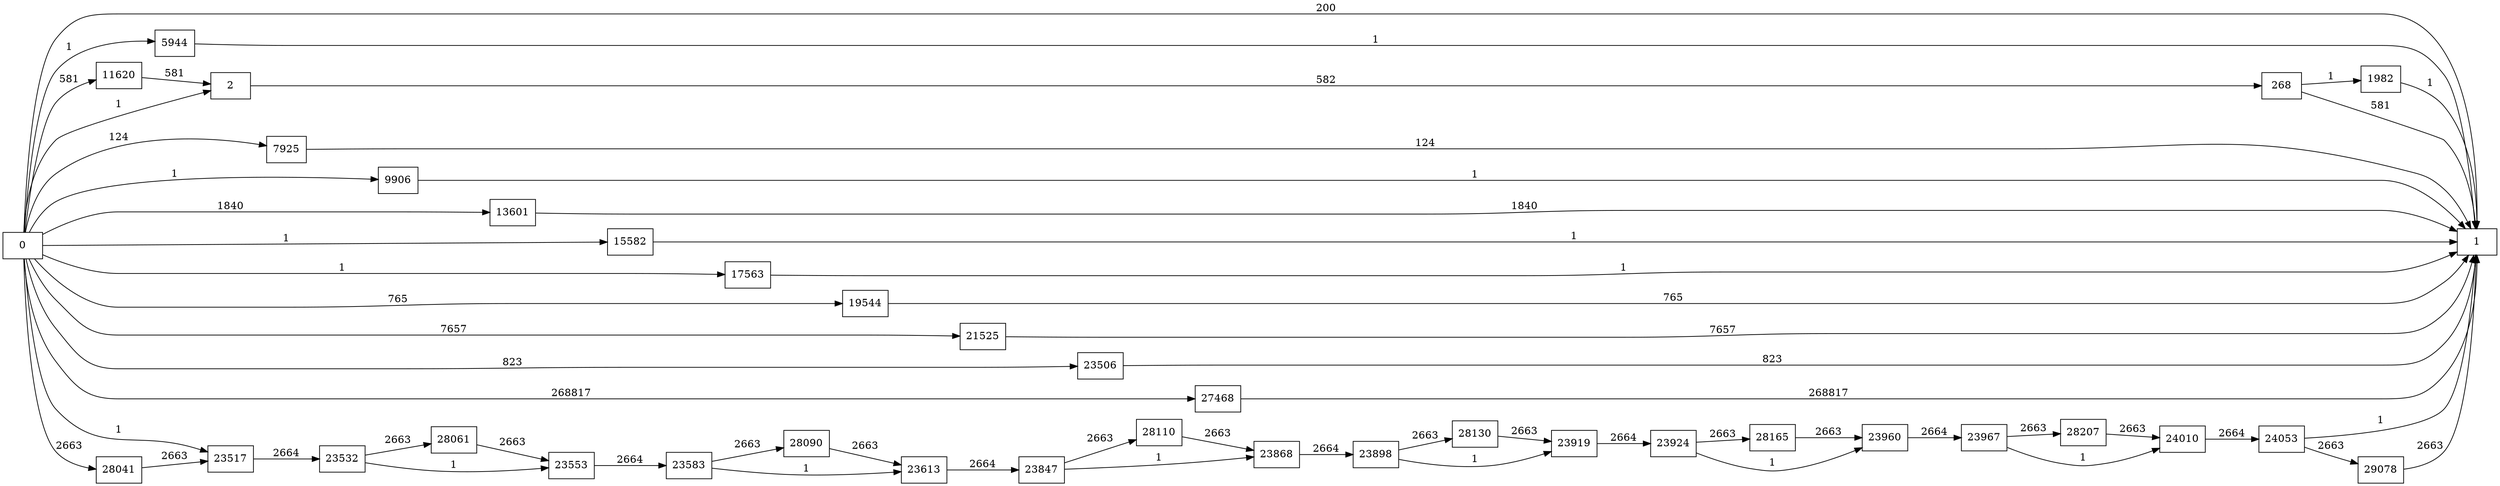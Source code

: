 digraph {
	graph [rankdir=LR]
	node [shape=rectangle]
	2 -> 268 [label=582]
	268 -> 1 [label=581]
	268 -> 1982 [label=1]
	1982 -> 1 [label=1]
	5944 -> 1 [label=1]
	7925 -> 1 [label=124]
	9906 -> 1 [label=1]
	11620 -> 2 [label=581]
	13601 -> 1 [label=1840]
	15582 -> 1 [label=1]
	17563 -> 1 [label=1]
	19544 -> 1 [label=765]
	21525 -> 1 [label=7657]
	23506 -> 1 [label=823]
	23517 -> 23532 [label=2664]
	23532 -> 23553 [label=1]
	23532 -> 28061 [label=2663]
	23553 -> 23583 [label=2664]
	23583 -> 23613 [label=1]
	23583 -> 28090 [label=2663]
	23613 -> 23847 [label=2664]
	23847 -> 23868 [label=1]
	23847 -> 28110 [label=2663]
	23868 -> 23898 [label=2664]
	23898 -> 23919 [label=1]
	23898 -> 28130 [label=2663]
	23919 -> 23924 [label=2664]
	23924 -> 23960 [label=1]
	23924 -> 28165 [label=2663]
	23960 -> 23967 [label=2664]
	23967 -> 24010 [label=1]
	23967 -> 28207 [label=2663]
	24010 -> 24053 [label=2664]
	24053 -> 1 [label=1]
	24053 -> 29078 [label=2663]
	27468 -> 1 [label=268817]
	28041 -> 23517 [label=2663]
	28061 -> 23553 [label=2663]
	28090 -> 23613 [label=2663]
	28110 -> 23868 [label=2663]
	28130 -> 23919 [label=2663]
	28165 -> 23960 [label=2663]
	28207 -> 24010 [label=2663]
	29078 -> 1 [label=2663]
	0 -> 2 [label=1]
	0 -> 1 [label=200]
	0 -> 5944 [label=1]
	0 -> 7925 [label=124]
	0 -> 9906 [label=1]
	0 -> 11620 [label=581]
	0 -> 13601 [label=1840]
	0 -> 15582 [label=1]
	0 -> 17563 [label=1]
	0 -> 19544 [label=765]
	0 -> 21525 [label=7657]
	0 -> 23506 [label=823]
	0 -> 23517 [label=1]
	0 -> 27468 [label=268817]
	0 -> 28041 [label=2663]
}
